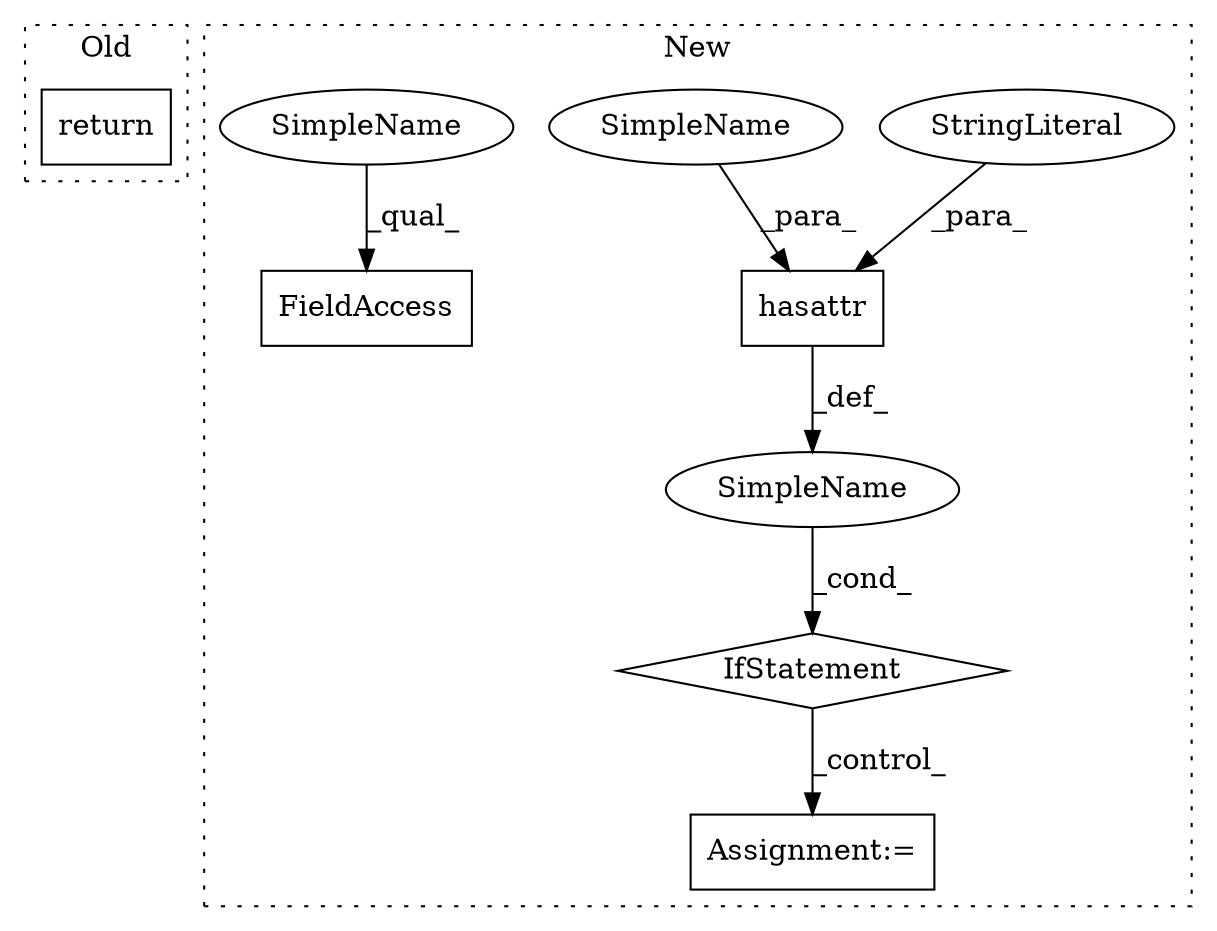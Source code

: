 digraph G {
subgraph cluster0 {
1 [label="return" a="41" s="20580" l="7" shape="box"];
label = "Old";
style="dotted";
}
subgraph cluster1 {
2 [label="hasattr" a="32" s="20712,20737" l="8,1" shape="box"];
3 [label="StringLiteral" a="45" s="20730" l="7" shape="ellipse"];
4 [label="IfStatement" a="25" s="20708,20774" l="4,2" shape="diamond"];
5 [label="SimpleName" a="42" s="" l="" shape="ellipse"];
6 [label="Assignment:=" a="7" s="20886" l="1" shape="box"];
7 [label="FieldAccess" a="22" s="20858" l="15" shape="box"];
8 [label="SimpleName" a="42" s="20720" l="9" shape="ellipse"];
9 [label="SimpleName" a="42" s="20858" l="9" shape="ellipse"];
label = "New";
style="dotted";
}
2 -> 5 [label="_def_"];
3 -> 2 [label="_para_"];
4 -> 6 [label="_control_"];
5 -> 4 [label="_cond_"];
8 -> 2 [label="_para_"];
9 -> 7 [label="_qual_"];
}